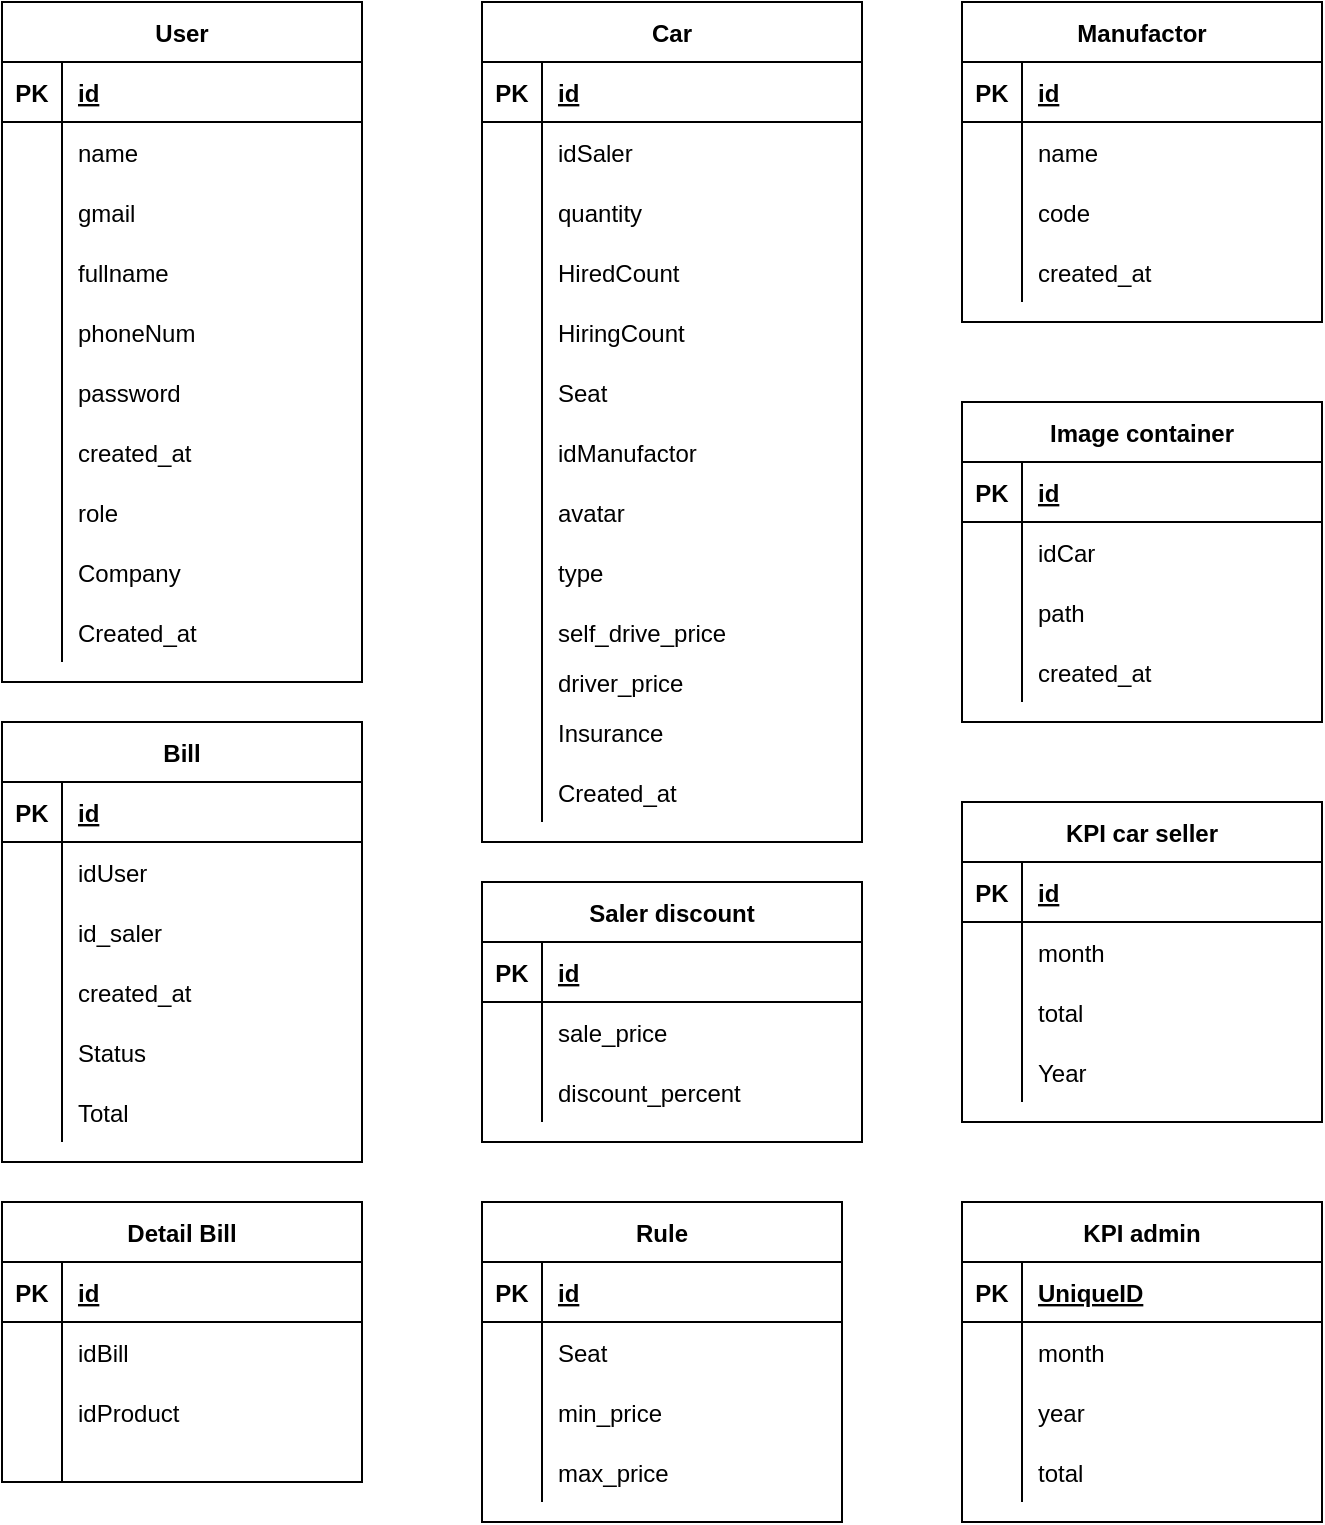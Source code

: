 <mxfile version="14.6.1" type="github">
  <diagram id="jLzdRtEHkZms2LgXXmUk" name="Page-1">
    <mxGraphModel dx="1483" dy="840" grid="1" gridSize="10" guides="1" tooltips="1" connect="1" arrows="1" fold="1" page="1" pageScale="1" pageWidth="850" pageHeight="1100" math="0" shadow="0">
      <root>
        <mxCell id="0" />
        <mxCell id="1" parent="0" />
        <mxCell id="_9kfmkVrLwtpIAc8g-Er-14" value="User" style="shape=table;startSize=30;container=1;collapsible=1;childLayout=tableLayout;fixedRows=1;rowLines=0;fontStyle=1;align=center;resizeLast=1;" vertex="1" parent="1">
          <mxGeometry x="40" y="40" width="180" height="340" as="geometry" />
        </mxCell>
        <mxCell id="_9kfmkVrLwtpIAc8g-Er-15" value="" style="shape=partialRectangle;collapsible=0;dropTarget=0;pointerEvents=0;fillColor=none;top=0;left=0;bottom=1;right=0;points=[[0,0.5],[1,0.5]];portConstraint=eastwest;" vertex="1" parent="_9kfmkVrLwtpIAc8g-Er-14">
          <mxGeometry y="30" width="180" height="30" as="geometry" />
        </mxCell>
        <mxCell id="_9kfmkVrLwtpIAc8g-Er-16" value="PK" style="shape=partialRectangle;connectable=0;fillColor=none;top=0;left=0;bottom=0;right=0;fontStyle=1;overflow=hidden;" vertex="1" parent="_9kfmkVrLwtpIAc8g-Er-15">
          <mxGeometry width="30" height="30" as="geometry" />
        </mxCell>
        <mxCell id="_9kfmkVrLwtpIAc8g-Er-17" value="id" style="shape=partialRectangle;connectable=0;fillColor=none;top=0;left=0;bottom=0;right=0;align=left;spacingLeft=6;fontStyle=5;overflow=hidden;" vertex="1" parent="_9kfmkVrLwtpIAc8g-Er-15">
          <mxGeometry x="30" width="150" height="30" as="geometry" />
        </mxCell>
        <mxCell id="_9kfmkVrLwtpIAc8g-Er-18" value="" style="shape=partialRectangle;collapsible=0;dropTarget=0;pointerEvents=0;fillColor=none;top=0;left=0;bottom=0;right=0;points=[[0,0.5],[1,0.5]];portConstraint=eastwest;" vertex="1" parent="_9kfmkVrLwtpIAc8g-Er-14">
          <mxGeometry y="60" width="180" height="30" as="geometry" />
        </mxCell>
        <mxCell id="_9kfmkVrLwtpIAc8g-Er-19" value="" style="shape=partialRectangle;connectable=0;fillColor=none;top=0;left=0;bottom=0;right=0;editable=1;overflow=hidden;" vertex="1" parent="_9kfmkVrLwtpIAc8g-Er-18">
          <mxGeometry width="30" height="30" as="geometry" />
        </mxCell>
        <mxCell id="_9kfmkVrLwtpIAc8g-Er-20" value="name" style="shape=partialRectangle;connectable=0;fillColor=none;top=0;left=0;bottom=0;right=0;align=left;spacingLeft=6;overflow=hidden;" vertex="1" parent="_9kfmkVrLwtpIAc8g-Er-18">
          <mxGeometry x="30" width="150" height="30" as="geometry" />
        </mxCell>
        <mxCell id="_9kfmkVrLwtpIAc8g-Er-21" value="" style="shape=partialRectangle;collapsible=0;dropTarget=0;pointerEvents=0;fillColor=none;top=0;left=0;bottom=0;right=0;points=[[0,0.5],[1,0.5]];portConstraint=eastwest;" vertex="1" parent="_9kfmkVrLwtpIAc8g-Er-14">
          <mxGeometry y="90" width="180" height="30" as="geometry" />
        </mxCell>
        <mxCell id="_9kfmkVrLwtpIAc8g-Er-22" value="" style="shape=partialRectangle;connectable=0;fillColor=none;top=0;left=0;bottom=0;right=0;editable=1;overflow=hidden;" vertex="1" parent="_9kfmkVrLwtpIAc8g-Er-21">
          <mxGeometry width="30" height="30" as="geometry" />
        </mxCell>
        <mxCell id="_9kfmkVrLwtpIAc8g-Er-23" value="gmail" style="shape=partialRectangle;connectable=0;fillColor=none;top=0;left=0;bottom=0;right=0;align=left;spacingLeft=6;overflow=hidden;" vertex="1" parent="_9kfmkVrLwtpIAc8g-Er-21">
          <mxGeometry x="30" width="150" height="30" as="geometry" />
        </mxCell>
        <mxCell id="_9kfmkVrLwtpIAc8g-Er-24" value="" style="shape=partialRectangle;collapsible=0;dropTarget=0;pointerEvents=0;fillColor=none;top=0;left=0;bottom=0;right=0;points=[[0,0.5],[1,0.5]];portConstraint=eastwest;" vertex="1" parent="_9kfmkVrLwtpIAc8g-Er-14">
          <mxGeometry y="120" width="180" height="30" as="geometry" />
        </mxCell>
        <mxCell id="_9kfmkVrLwtpIAc8g-Er-25" value="" style="shape=partialRectangle;connectable=0;fillColor=none;top=0;left=0;bottom=0;right=0;editable=1;overflow=hidden;" vertex="1" parent="_9kfmkVrLwtpIAc8g-Er-24">
          <mxGeometry width="30" height="30" as="geometry" />
        </mxCell>
        <mxCell id="_9kfmkVrLwtpIAc8g-Er-26" value="fullname" style="shape=partialRectangle;connectable=0;fillColor=none;top=0;left=0;bottom=0;right=0;align=left;spacingLeft=6;overflow=hidden;" vertex="1" parent="_9kfmkVrLwtpIAc8g-Er-24">
          <mxGeometry x="30" width="150" height="30" as="geometry" />
        </mxCell>
        <mxCell id="_9kfmkVrLwtpIAc8g-Er-27" value="" style="shape=partialRectangle;collapsible=0;dropTarget=0;pointerEvents=0;fillColor=none;top=0;left=0;bottom=0;right=0;points=[[0,0.5],[1,0.5]];portConstraint=eastwest;" vertex="1" parent="_9kfmkVrLwtpIAc8g-Er-14">
          <mxGeometry y="150" width="180" height="30" as="geometry" />
        </mxCell>
        <mxCell id="_9kfmkVrLwtpIAc8g-Er-28" value="" style="shape=partialRectangle;connectable=0;fillColor=none;top=0;left=0;bottom=0;right=0;editable=1;overflow=hidden;" vertex="1" parent="_9kfmkVrLwtpIAc8g-Er-27">
          <mxGeometry width="30" height="30" as="geometry" />
        </mxCell>
        <mxCell id="_9kfmkVrLwtpIAc8g-Er-29" value="phoneNum" style="shape=partialRectangle;connectable=0;fillColor=none;top=0;left=0;bottom=0;right=0;align=left;spacingLeft=6;overflow=hidden;" vertex="1" parent="_9kfmkVrLwtpIAc8g-Er-27">
          <mxGeometry x="30" width="150" height="30" as="geometry" />
        </mxCell>
        <mxCell id="_9kfmkVrLwtpIAc8g-Er-30" value="" style="shape=partialRectangle;collapsible=0;dropTarget=0;pointerEvents=0;fillColor=none;top=0;left=0;bottom=0;right=0;points=[[0,0.5],[1,0.5]];portConstraint=eastwest;" vertex="1" parent="_9kfmkVrLwtpIAc8g-Er-14">
          <mxGeometry y="180" width="180" height="30" as="geometry" />
        </mxCell>
        <mxCell id="_9kfmkVrLwtpIAc8g-Er-31" value="" style="shape=partialRectangle;connectable=0;fillColor=none;top=0;left=0;bottom=0;right=0;editable=1;overflow=hidden;" vertex="1" parent="_9kfmkVrLwtpIAc8g-Er-30">
          <mxGeometry width="30" height="30" as="geometry" />
        </mxCell>
        <mxCell id="_9kfmkVrLwtpIAc8g-Er-32" value="password" style="shape=partialRectangle;connectable=0;fillColor=none;top=0;left=0;bottom=0;right=0;align=left;spacingLeft=6;overflow=hidden;" vertex="1" parent="_9kfmkVrLwtpIAc8g-Er-30">
          <mxGeometry x="30" width="150" height="30" as="geometry" />
        </mxCell>
        <mxCell id="_9kfmkVrLwtpIAc8g-Er-33" value="" style="shape=partialRectangle;collapsible=0;dropTarget=0;pointerEvents=0;fillColor=none;top=0;left=0;bottom=0;right=0;points=[[0,0.5],[1,0.5]];portConstraint=eastwest;" vertex="1" parent="_9kfmkVrLwtpIAc8g-Er-14">
          <mxGeometry y="210" width="180" height="30" as="geometry" />
        </mxCell>
        <mxCell id="_9kfmkVrLwtpIAc8g-Er-34" value="" style="shape=partialRectangle;connectable=0;fillColor=none;top=0;left=0;bottom=0;right=0;editable=1;overflow=hidden;" vertex="1" parent="_9kfmkVrLwtpIAc8g-Er-33">
          <mxGeometry width="30" height="30" as="geometry" />
        </mxCell>
        <mxCell id="_9kfmkVrLwtpIAc8g-Er-35" value="created_at" style="shape=partialRectangle;connectable=0;fillColor=none;top=0;left=0;bottom=0;right=0;align=left;spacingLeft=6;overflow=hidden;" vertex="1" parent="_9kfmkVrLwtpIAc8g-Er-33">
          <mxGeometry x="30" width="150" height="30" as="geometry" />
        </mxCell>
        <mxCell id="_9kfmkVrLwtpIAc8g-Er-58" value="" style="shape=partialRectangle;collapsible=0;dropTarget=0;pointerEvents=0;fillColor=none;top=0;left=0;bottom=0;right=0;points=[[0,0.5],[1,0.5]];portConstraint=eastwest;" vertex="1" parent="_9kfmkVrLwtpIAc8g-Er-14">
          <mxGeometry y="240" width="180" height="30" as="geometry" />
        </mxCell>
        <mxCell id="_9kfmkVrLwtpIAc8g-Er-59" value="" style="shape=partialRectangle;connectable=0;fillColor=none;top=0;left=0;bottom=0;right=0;editable=1;overflow=hidden;" vertex="1" parent="_9kfmkVrLwtpIAc8g-Er-58">
          <mxGeometry width="30" height="30" as="geometry" />
        </mxCell>
        <mxCell id="_9kfmkVrLwtpIAc8g-Er-60" value="role" style="shape=partialRectangle;connectable=0;fillColor=none;top=0;left=0;bottom=0;right=0;align=left;spacingLeft=6;overflow=hidden;" vertex="1" parent="_9kfmkVrLwtpIAc8g-Er-58">
          <mxGeometry x="30" width="150" height="30" as="geometry" />
        </mxCell>
        <mxCell id="_9kfmkVrLwtpIAc8g-Er-108" value="" style="shape=partialRectangle;collapsible=0;dropTarget=0;pointerEvents=0;fillColor=none;top=0;left=0;bottom=0;right=0;points=[[0,0.5],[1,0.5]];portConstraint=eastwest;" vertex="1" parent="_9kfmkVrLwtpIAc8g-Er-14">
          <mxGeometry y="270" width="180" height="30" as="geometry" />
        </mxCell>
        <mxCell id="_9kfmkVrLwtpIAc8g-Er-109" value="" style="shape=partialRectangle;connectable=0;fillColor=none;top=0;left=0;bottom=0;right=0;editable=1;overflow=hidden;" vertex="1" parent="_9kfmkVrLwtpIAc8g-Er-108">
          <mxGeometry width="30" height="30" as="geometry" />
        </mxCell>
        <mxCell id="_9kfmkVrLwtpIAc8g-Er-110" value="Company" style="shape=partialRectangle;connectable=0;fillColor=none;top=0;left=0;bottom=0;right=0;align=left;spacingLeft=6;overflow=hidden;" vertex="1" parent="_9kfmkVrLwtpIAc8g-Er-108">
          <mxGeometry x="30" width="150" height="30" as="geometry" />
        </mxCell>
        <mxCell id="_9kfmkVrLwtpIAc8g-Er-150" value="" style="shape=partialRectangle;collapsible=0;dropTarget=0;pointerEvents=0;fillColor=none;top=0;left=0;bottom=0;right=0;points=[[0,0.5],[1,0.5]];portConstraint=eastwest;" vertex="1" parent="_9kfmkVrLwtpIAc8g-Er-14">
          <mxGeometry y="300" width="180" height="30" as="geometry" />
        </mxCell>
        <mxCell id="_9kfmkVrLwtpIAc8g-Er-151" value="" style="shape=partialRectangle;connectable=0;fillColor=none;top=0;left=0;bottom=0;right=0;editable=1;overflow=hidden;" vertex="1" parent="_9kfmkVrLwtpIAc8g-Er-150">
          <mxGeometry width="30" height="30" as="geometry" />
        </mxCell>
        <mxCell id="_9kfmkVrLwtpIAc8g-Er-152" value="Created_at" style="shape=partialRectangle;connectable=0;fillColor=none;top=0;left=0;bottom=0;right=0;align=left;spacingLeft=6;overflow=hidden;" vertex="1" parent="_9kfmkVrLwtpIAc8g-Er-150">
          <mxGeometry x="30" width="150" height="30" as="geometry" />
        </mxCell>
        <mxCell id="_9kfmkVrLwtpIAc8g-Er-61" value="Car" style="shape=table;startSize=30;container=1;collapsible=1;childLayout=tableLayout;fixedRows=1;rowLines=0;fontStyle=1;align=center;resizeLast=1;" vertex="1" parent="1">
          <mxGeometry x="280" y="40" width="190" height="420" as="geometry" />
        </mxCell>
        <mxCell id="_9kfmkVrLwtpIAc8g-Er-62" value="" style="shape=partialRectangle;collapsible=0;dropTarget=0;pointerEvents=0;fillColor=none;top=0;left=0;bottom=1;right=0;points=[[0,0.5],[1,0.5]];portConstraint=eastwest;" vertex="1" parent="_9kfmkVrLwtpIAc8g-Er-61">
          <mxGeometry y="30" width="190" height="30" as="geometry" />
        </mxCell>
        <mxCell id="_9kfmkVrLwtpIAc8g-Er-63" value="PK" style="shape=partialRectangle;connectable=0;fillColor=none;top=0;left=0;bottom=0;right=0;fontStyle=1;overflow=hidden;" vertex="1" parent="_9kfmkVrLwtpIAc8g-Er-62">
          <mxGeometry width="30" height="30" as="geometry" />
        </mxCell>
        <mxCell id="_9kfmkVrLwtpIAc8g-Er-64" value="id" style="shape=partialRectangle;connectable=0;fillColor=none;top=0;left=0;bottom=0;right=0;align=left;spacingLeft=6;fontStyle=5;overflow=hidden;" vertex="1" parent="_9kfmkVrLwtpIAc8g-Er-62">
          <mxGeometry x="30" width="160" height="30" as="geometry" />
        </mxCell>
        <mxCell id="_9kfmkVrLwtpIAc8g-Er-65" value="" style="shape=partialRectangle;collapsible=0;dropTarget=0;pointerEvents=0;fillColor=none;top=0;left=0;bottom=0;right=0;points=[[0,0.5],[1,0.5]];portConstraint=eastwest;" vertex="1" parent="_9kfmkVrLwtpIAc8g-Er-61">
          <mxGeometry y="60" width="190" height="30" as="geometry" />
        </mxCell>
        <mxCell id="_9kfmkVrLwtpIAc8g-Er-66" value="" style="shape=partialRectangle;connectable=0;fillColor=none;top=0;left=0;bottom=0;right=0;editable=1;overflow=hidden;" vertex="1" parent="_9kfmkVrLwtpIAc8g-Er-65">
          <mxGeometry width="30" height="30" as="geometry" />
        </mxCell>
        <mxCell id="_9kfmkVrLwtpIAc8g-Er-67" value="idSaler" style="shape=partialRectangle;connectable=0;fillColor=none;top=0;left=0;bottom=0;right=0;align=left;spacingLeft=6;overflow=hidden;" vertex="1" parent="_9kfmkVrLwtpIAc8g-Er-65">
          <mxGeometry x="30" width="160" height="30" as="geometry" />
        </mxCell>
        <mxCell id="_9kfmkVrLwtpIAc8g-Er-68" value="" style="shape=partialRectangle;collapsible=0;dropTarget=0;pointerEvents=0;fillColor=none;top=0;left=0;bottom=0;right=0;points=[[0,0.5],[1,0.5]];portConstraint=eastwest;" vertex="1" parent="_9kfmkVrLwtpIAc8g-Er-61">
          <mxGeometry y="90" width="190" height="30" as="geometry" />
        </mxCell>
        <mxCell id="_9kfmkVrLwtpIAc8g-Er-69" value="" style="shape=partialRectangle;connectable=0;fillColor=none;top=0;left=0;bottom=0;right=0;editable=1;overflow=hidden;" vertex="1" parent="_9kfmkVrLwtpIAc8g-Er-68">
          <mxGeometry width="30" height="30" as="geometry" />
        </mxCell>
        <mxCell id="_9kfmkVrLwtpIAc8g-Er-70" value="quantity" style="shape=partialRectangle;connectable=0;fillColor=none;top=0;left=0;bottom=0;right=0;align=left;spacingLeft=6;overflow=hidden;" vertex="1" parent="_9kfmkVrLwtpIAc8g-Er-68">
          <mxGeometry x="30" width="160" height="30" as="geometry" />
        </mxCell>
        <mxCell id="_9kfmkVrLwtpIAc8g-Er-71" value="" style="shape=partialRectangle;collapsible=0;dropTarget=0;pointerEvents=0;fillColor=none;top=0;left=0;bottom=0;right=0;points=[[0,0.5],[1,0.5]];portConstraint=eastwest;" vertex="1" parent="_9kfmkVrLwtpIAc8g-Er-61">
          <mxGeometry y="120" width="190" height="30" as="geometry" />
        </mxCell>
        <mxCell id="_9kfmkVrLwtpIAc8g-Er-72" value="" style="shape=partialRectangle;connectable=0;fillColor=none;top=0;left=0;bottom=0;right=0;editable=1;overflow=hidden;" vertex="1" parent="_9kfmkVrLwtpIAc8g-Er-71">
          <mxGeometry width="30" height="30" as="geometry" />
        </mxCell>
        <mxCell id="_9kfmkVrLwtpIAc8g-Er-73" value="HiredCount" style="shape=partialRectangle;connectable=0;fillColor=none;top=0;left=0;bottom=0;right=0;align=left;spacingLeft=6;overflow=hidden;" vertex="1" parent="_9kfmkVrLwtpIAc8g-Er-71">
          <mxGeometry x="30" width="160" height="30" as="geometry" />
        </mxCell>
        <mxCell id="_9kfmkVrLwtpIAc8g-Er-74" value="" style="shape=partialRectangle;collapsible=0;dropTarget=0;pointerEvents=0;fillColor=none;top=0;left=0;bottom=0;right=0;points=[[0,0.5],[1,0.5]];portConstraint=eastwest;" vertex="1" parent="_9kfmkVrLwtpIAc8g-Er-61">
          <mxGeometry y="150" width="190" height="30" as="geometry" />
        </mxCell>
        <mxCell id="_9kfmkVrLwtpIAc8g-Er-75" value="" style="shape=partialRectangle;connectable=0;fillColor=none;top=0;left=0;bottom=0;right=0;editable=1;overflow=hidden;" vertex="1" parent="_9kfmkVrLwtpIAc8g-Er-74">
          <mxGeometry width="30" height="30" as="geometry" />
        </mxCell>
        <mxCell id="_9kfmkVrLwtpIAc8g-Er-76" value="HiringCount" style="shape=partialRectangle;connectable=0;fillColor=none;top=0;left=0;bottom=0;right=0;align=left;spacingLeft=6;overflow=hidden;" vertex="1" parent="_9kfmkVrLwtpIAc8g-Er-74">
          <mxGeometry x="30" width="160" height="30" as="geometry" />
        </mxCell>
        <mxCell id="_9kfmkVrLwtpIAc8g-Er-77" value="" style="shape=partialRectangle;collapsible=0;dropTarget=0;pointerEvents=0;fillColor=none;top=0;left=0;bottom=0;right=0;points=[[0,0.5],[1,0.5]];portConstraint=eastwest;" vertex="1" parent="_9kfmkVrLwtpIAc8g-Er-61">
          <mxGeometry y="180" width="190" height="30" as="geometry" />
        </mxCell>
        <mxCell id="_9kfmkVrLwtpIAc8g-Er-78" value="" style="shape=partialRectangle;connectable=0;fillColor=none;top=0;left=0;bottom=0;right=0;editable=1;overflow=hidden;" vertex="1" parent="_9kfmkVrLwtpIAc8g-Er-77">
          <mxGeometry width="30" height="30" as="geometry" />
        </mxCell>
        <mxCell id="_9kfmkVrLwtpIAc8g-Er-79" value="Seat" style="shape=partialRectangle;connectable=0;fillColor=none;top=0;left=0;bottom=0;right=0;align=left;spacingLeft=6;overflow=hidden;" vertex="1" parent="_9kfmkVrLwtpIAc8g-Er-77">
          <mxGeometry x="30" width="160" height="30" as="geometry" />
        </mxCell>
        <mxCell id="_9kfmkVrLwtpIAc8g-Er-80" value="" style="shape=partialRectangle;collapsible=0;dropTarget=0;pointerEvents=0;fillColor=none;top=0;left=0;bottom=0;right=0;points=[[0,0.5],[1,0.5]];portConstraint=eastwest;" vertex="1" parent="_9kfmkVrLwtpIAc8g-Er-61">
          <mxGeometry y="210" width="190" height="30" as="geometry" />
        </mxCell>
        <mxCell id="_9kfmkVrLwtpIAc8g-Er-81" value="" style="shape=partialRectangle;connectable=0;fillColor=none;top=0;left=0;bottom=0;right=0;editable=1;overflow=hidden;" vertex="1" parent="_9kfmkVrLwtpIAc8g-Er-80">
          <mxGeometry width="30" height="30" as="geometry" />
        </mxCell>
        <mxCell id="_9kfmkVrLwtpIAc8g-Er-82" value="idManufactor" style="shape=partialRectangle;connectable=0;fillColor=none;top=0;left=0;bottom=0;right=0;align=left;spacingLeft=6;overflow=hidden;" vertex="1" parent="_9kfmkVrLwtpIAc8g-Er-80">
          <mxGeometry x="30" width="160" height="30" as="geometry" />
        </mxCell>
        <mxCell id="_9kfmkVrLwtpIAc8g-Er-83" value="" style="shape=partialRectangle;collapsible=0;dropTarget=0;pointerEvents=0;fillColor=none;top=0;left=0;bottom=0;right=0;points=[[0,0.5],[1,0.5]];portConstraint=eastwest;" vertex="1" parent="_9kfmkVrLwtpIAc8g-Er-61">
          <mxGeometry y="240" width="190" height="30" as="geometry" />
        </mxCell>
        <mxCell id="_9kfmkVrLwtpIAc8g-Er-84" value="" style="shape=partialRectangle;connectable=0;fillColor=none;top=0;left=0;bottom=0;right=0;editable=1;overflow=hidden;" vertex="1" parent="_9kfmkVrLwtpIAc8g-Er-83">
          <mxGeometry width="30" height="30" as="geometry" />
        </mxCell>
        <mxCell id="_9kfmkVrLwtpIAc8g-Er-85" value="avatar" style="shape=partialRectangle;connectable=0;fillColor=none;top=0;left=0;bottom=0;right=0;align=left;spacingLeft=6;overflow=hidden;" vertex="1" parent="_9kfmkVrLwtpIAc8g-Er-83">
          <mxGeometry x="30" width="160" height="30" as="geometry" />
        </mxCell>
        <mxCell id="_9kfmkVrLwtpIAc8g-Er-86" value="" style="shape=partialRectangle;collapsible=0;dropTarget=0;pointerEvents=0;fillColor=none;top=0;left=0;bottom=0;right=0;points=[[0,0.5],[1,0.5]];portConstraint=eastwest;" vertex="1" parent="_9kfmkVrLwtpIAc8g-Er-61">
          <mxGeometry y="270" width="190" height="30" as="geometry" />
        </mxCell>
        <mxCell id="_9kfmkVrLwtpIAc8g-Er-87" value="" style="shape=partialRectangle;connectable=0;fillColor=none;top=0;left=0;bottom=0;right=0;editable=1;overflow=hidden;" vertex="1" parent="_9kfmkVrLwtpIAc8g-Er-86">
          <mxGeometry width="30" height="30" as="geometry" />
        </mxCell>
        <mxCell id="_9kfmkVrLwtpIAc8g-Er-88" value="type" style="shape=partialRectangle;connectable=0;fillColor=none;top=0;left=0;bottom=0;right=0;align=left;spacingLeft=6;overflow=hidden;" vertex="1" parent="_9kfmkVrLwtpIAc8g-Er-86">
          <mxGeometry x="30" width="160" height="30" as="geometry" />
        </mxCell>
        <mxCell id="_9kfmkVrLwtpIAc8g-Er-89" value="" style="shape=partialRectangle;collapsible=0;dropTarget=0;pointerEvents=0;fillColor=none;top=0;left=0;bottom=0;right=0;points=[[0,0.5],[1,0.5]];portConstraint=eastwest;" vertex="1" parent="_9kfmkVrLwtpIAc8g-Er-61">
          <mxGeometry y="300" width="190" height="30" as="geometry" />
        </mxCell>
        <mxCell id="_9kfmkVrLwtpIAc8g-Er-90" value="" style="shape=partialRectangle;connectable=0;fillColor=none;top=0;left=0;bottom=0;right=0;editable=1;overflow=hidden;" vertex="1" parent="_9kfmkVrLwtpIAc8g-Er-89">
          <mxGeometry width="30" height="30" as="geometry" />
        </mxCell>
        <mxCell id="_9kfmkVrLwtpIAc8g-Er-91" value="self_drive_price" style="shape=partialRectangle;connectable=0;fillColor=none;top=0;left=0;bottom=0;right=0;align=left;spacingLeft=6;overflow=hidden;" vertex="1" parent="_9kfmkVrLwtpIAc8g-Er-89">
          <mxGeometry x="30" width="160" height="30" as="geometry" />
        </mxCell>
        <mxCell id="_9kfmkVrLwtpIAc8g-Er-92" value="" style="shape=partialRectangle;collapsible=0;dropTarget=0;pointerEvents=0;fillColor=none;top=0;left=0;bottom=0;right=0;points=[[0,0.5],[1,0.5]];portConstraint=eastwest;" vertex="1" parent="_9kfmkVrLwtpIAc8g-Er-61">
          <mxGeometry y="330" width="190" height="20" as="geometry" />
        </mxCell>
        <mxCell id="_9kfmkVrLwtpIAc8g-Er-93" value="" style="shape=partialRectangle;connectable=0;fillColor=none;top=0;left=0;bottom=0;right=0;editable=1;overflow=hidden;" vertex="1" parent="_9kfmkVrLwtpIAc8g-Er-92">
          <mxGeometry width="30" height="20" as="geometry" />
        </mxCell>
        <mxCell id="_9kfmkVrLwtpIAc8g-Er-94" value="driver_price" style="shape=partialRectangle;connectable=0;fillColor=none;top=0;left=0;bottom=0;right=0;align=left;spacingLeft=6;overflow=hidden;" vertex="1" parent="_9kfmkVrLwtpIAc8g-Er-92">
          <mxGeometry x="30" width="160" height="20" as="geometry" />
        </mxCell>
        <mxCell id="_9kfmkVrLwtpIAc8g-Er-111" value="" style="shape=partialRectangle;collapsible=0;dropTarget=0;pointerEvents=0;fillColor=none;top=0;left=0;bottom=0;right=0;points=[[0,0.5],[1,0.5]];portConstraint=eastwest;" vertex="1" parent="_9kfmkVrLwtpIAc8g-Er-61">
          <mxGeometry y="350" width="190" height="30" as="geometry" />
        </mxCell>
        <mxCell id="_9kfmkVrLwtpIAc8g-Er-112" value="" style="shape=partialRectangle;connectable=0;fillColor=none;top=0;left=0;bottom=0;right=0;editable=1;overflow=hidden;" vertex="1" parent="_9kfmkVrLwtpIAc8g-Er-111">
          <mxGeometry width="30" height="30" as="geometry" />
        </mxCell>
        <mxCell id="_9kfmkVrLwtpIAc8g-Er-113" value="Insurance" style="shape=partialRectangle;connectable=0;fillColor=none;top=0;left=0;bottom=0;right=0;align=left;spacingLeft=6;overflow=hidden;" vertex="1" parent="_9kfmkVrLwtpIAc8g-Er-111">
          <mxGeometry x="30" width="160" height="30" as="geometry" />
        </mxCell>
        <mxCell id="_9kfmkVrLwtpIAc8g-Er-147" value="" style="shape=partialRectangle;collapsible=0;dropTarget=0;pointerEvents=0;fillColor=none;top=0;left=0;bottom=0;right=0;points=[[0,0.5],[1,0.5]];portConstraint=eastwest;" vertex="1" parent="_9kfmkVrLwtpIAc8g-Er-61">
          <mxGeometry y="380" width="190" height="30" as="geometry" />
        </mxCell>
        <mxCell id="_9kfmkVrLwtpIAc8g-Er-148" value="" style="shape=partialRectangle;connectable=0;fillColor=none;top=0;left=0;bottom=0;right=0;editable=1;overflow=hidden;" vertex="1" parent="_9kfmkVrLwtpIAc8g-Er-147">
          <mxGeometry width="30" height="30" as="geometry" />
        </mxCell>
        <mxCell id="_9kfmkVrLwtpIAc8g-Er-149" value="Created_at" style="shape=partialRectangle;connectable=0;fillColor=none;top=0;left=0;bottom=0;right=0;align=left;spacingLeft=6;overflow=hidden;" vertex="1" parent="_9kfmkVrLwtpIAc8g-Er-147">
          <mxGeometry x="30" width="160" height="30" as="geometry" />
        </mxCell>
        <mxCell id="_9kfmkVrLwtpIAc8g-Er-95" value="Manufactor" style="shape=table;startSize=30;container=1;collapsible=1;childLayout=tableLayout;fixedRows=1;rowLines=0;fontStyle=1;align=center;resizeLast=1;" vertex="1" parent="1">
          <mxGeometry x="520" y="40" width="180" height="160" as="geometry" />
        </mxCell>
        <mxCell id="_9kfmkVrLwtpIAc8g-Er-96" value="" style="shape=partialRectangle;collapsible=0;dropTarget=0;pointerEvents=0;fillColor=none;top=0;left=0;bottom=1;right=0;points=[[0,0.5],[1,0.5]];portConstraint=eastwest;" vertex="1" parent="_9kfmkVrLwtpIAc8g-Er-95">
          <mxGeometry y="30" width="180" height="30" as="geometry" />
        </mxCell>
        <mxCell id="_9kfmkVrLwtpIAc8g-Er-97" value="PK" style="shape=partialRectangle;connectable=0;fillColor=none;top=0;left=0;bottom=0;right=0;fontStyle=1;overflow=hidden;" vertex="1" parent="_9kfmkVrLwtpIAc8g-Er-96">
          <mxGeometry width="30" height="30" as="geometry" />
        </mxCell>
        <mxCell id="_9kfmkVrLwtpIAc8g-Er-98" value="id" style="shape=partialRectangle;connectable=0;fillColor=none;top=0;left=0;bottom=0;right=0;align=left;spacingLeft=6;fontStyle=5;overflow=hidden;" vertex="1" parent="_9kfmkVrLwtpIAc8g-Er-96">
          <mxGeometry x="30" width="150" height="30" as="geometry" />
        </mxCell>
        <mxCell id="_9kfmkVrLwtpIAc8g-Er-99" value="" style="shape=partialRectangle;collapsible=0;dropTarget=0;pointerEvents=0;fillColor=none;top=0;left=0;bottom=0;right=0;points=[[0,0.5],[1,0.5]];portConstraint=eastwest;" vertex="1" parent="_9kfmkVrLwtpIAc8g-Er-95">
          <mxGeometry y="60" width="180" height="30" as="geometry" />
        </mxCell>
        <mxCell id="_9kfmkVrLwtpIAc8g-Er-100" value="" style="shape=partialRectangle;connectable=0;fillColor=none;top=0;left=0;bottom=0;right=0;editable=1;overflow=hidden;" vertex="1" parent="_9kfmkVrLwtpIAc8g-Er-99">
          <mxGeometry width="30" height="30" as="geometry" />
        </mxCell>
        <mxCell id="_9kfmkVrLwtpIAc8g-Er-101" value="name" style="shape=partialRectangle;connectable=0;fillColor=none;top=0;left=0;bottom=0;right=0;align=left;spacingLeft=6;overflow=hidden;" vertex="1" parent="_9kfmkVrLwtpIAc8g-Er-99">
          <mxGeometry x="30" width="150" height="30" as="geometry" />
        </mxCell>
        <mxCell id="_9kfmkVrLwtpIAc8g-Er-102" value="" style="shape=partialRectangle;collapsible=0;dropTarget=0;pointerEvents=0;fillColor=none;top=0;left=0;bottom=0;right=0;points=[[0,0.5],[1,0.5]];portConstraint=eastwest;" vertex="1" parent="_9kfmkVrLwtpIAc8g-Er-95">
          <mxGeometry y="90" width="180" height="30" as="geometry" />
        </mxCell>
        <mxCell id="_9kfmkVrLwtpIAc8g-Er-103" value="" style="shape=partialRectangle;connectable=0;fillColor=none;top=0;left=0;bottom=0;right=0;editable=1;overflow=hidden;" vertex="1" parent="_9kfmkVrLwtpIAc8g-Er-102">
          <mxGeometry width="30" height="30" as="geometry" />
        </mxCell>
        <mxCell id="_9kfmkVrLwtpIAc8g-Er-104" value="code" style="shape=partialRectangle;connectable=0;fillColor=none;top=0;left=0;bottom=0;right=0;align=left;spacingLeft=6;overflow=hidden;" vertex="1" parent="_9kfmkVrLwtpIAc8g-Er-102">
          <mxGeometry x="30" width="150" height="30" as="geometry" />
        </mxCell>
        <mxCell id="_9kfmkVrLwtpIAc8g-Er-153" value="" style="shape=partialRectangle;collapsible=0;dropTarget=0;pointerEvents=0;fillColor=none;top=0;left=0;bottom=0;right=0;points=[[0,0.5],[1,0.5]];portConstraint=eastwest;" vertex="1" parent="_9kfmkVrLwtpIAc8g-Er-95">
          <mxGeometry y="120" width="180" height="30" as="geometry" />
        </mxCell>
        <mxCell id="_9kfmkVrLwtpIAc8g-Er-154" value="" style="shape=partialRectangle;connectable=0;fillColor=none;top=0;left=0;bottom=0;right=0;editable=1;overflow=hidden;" vertex="1" parent="_9kfmkVrLwtpIAc8g-Er-153">
          <mxGeometry width="30" height="30" as="geometry" />
        </mxCell>
        <mxCell id="_9kfmkVrLwtpIAc8g-Er-155" value="created_at" style="shape=partialRectangle;connectable=0;fillColor=none;top=0;left=0;bottom=0;right=0;align=left;spacingLeft=6;overflow=hidden;" vertex="1" parent="_9kfmkVrLwtpIAc8g-Er-153">
          <mxGeometry x="30" width="150" height="30" as="geometry" />
        </mxCell>
        <mxCell id="_9kfmkVrLwtpIAc8g-Er-114" value="Image container" style="shape=table;startSize=30;container=1;collapsible=1;childLayout=tableLayout;fixedRows=1;rowLines=0;fontStyle=1;align=center;resizeLast=1;" vertex="1" parent="1">
          <mxGeometry x="520" y="240" width="180" height="160" as="geometry" />
        </mxCell>
        <mxCell id="_9kfmkVrLwtpIAc8g-Er-115" value="" style="shape=partialRectangle;collapsible=0;dropTarget=0;pointerEvents=0;fillColor=none;top=0;left=0;bottom=1;right=0;points=[[0,0.5],[1,0.5]];portConstraint=eastwest;" vertex="1" parent="_9kfmkVrLwtpIAc8g-Er-114">
          <mxGeometry y="30" width="180" height="30" as="geometry" />
        </mxCell>
        <mxCell id="_9kfmkVrLwtpIAc8g-Er-116" value="PK" style="shape=partialRectangle;connectable=0;fillColor=none;top=0;left=0;bottom=0;right=0;fontStyle=1;overflow=hidden;" vertex="1" parent="_9kfmkVrLwtpIAc8g-Er-115">
          <mxGeometry width="30" height="30" as="geometry" />
        </mxCell>
        <mxCell id="_9kfmkVrLwtpIAc8g-Er-117" value="id" style="shape=partialRectangle;connectable=0;fillColor=none;top=0;left=0;bottom=0;right=0;align=left;spacingLeft=6;fontStyle=5;overflow=hidden;" vertex="1" parent="_9kfmkVrLwtpIAc8g-Er-115">
          <mxGeometry x="30" width="150" height="30" as="geometry" />
        </mxCell>
        <mxCell id="_9kfmkVrLwtpIAc8g-Er-118" value="" style="shape=partialRectangle;collapsible=0;dropTarget=0;pointerEvents=0;fillColor=none;top=0;left=0;bottom=0;right=0;points=[[0,0.5],[1,0.5]];portConstraint=eastwest;" vertex="1" parent="_9kfmkVrLwtpIAc8g-Er-114">
          <mxGeometry y="60" width="180" height="30" as="geometry" />
        </mxCell>
        <mxCell id="_9kfmkVrLwtpIAc8g-Er-119" value="" style="shape=partialRectangle;connectable=0;fillColor=none;top=0;left=0;bottom=0;right=0;editable=1;overflow=hidden;" vertex="1" parent="_9kfmkVrLwtpIAc8g-Er-118">
          <mxGeometry width="30" height="30" as="geometry" />
        </mxCell>
        <mxCell id="_9kfmkVrLwtpIAc8g-Er-120" value="idCar" style="shape=partialRectangle;connectable=0;fillColor=none;top=0;left=0;bottom=0;right=0;align=left;spacingLeft=6;overflow=hidden;" vertex="1" parent="_9kfmkVrLwtpIAc8g-Er-118">
          <mxGeometry x="30" width="150" height="30" as="geometry" />
        </mxCell>
        <mxCell id="_9kfmkVrLwtpIAc8g-Er-121" value="" style="shape=partialRectangle;collapsible=0;dropTarget=0;pointerEvents=0;fillColor=none;top=0;left=0;bottom=0;right=0;points=[[0,0.5],[1,0.5]];portConstraint=eastwest;" vertex="1" parent="_9kfmkVrLwtpIAc8g-Er-114">
          <mxGeometry y="90" width="180" height="30" as="geometry" />
        </mxCell>
        <mxCell id="_9kfmkVrLwtpIAc8g-Er-122" value="" style="shape=partialRectangle;connectable=0;fillColor=none;top=0;left=0;bottom=0;right=0;editable=1;overflow=hidden;" vertex="1" parent="_9kfmkVrLwtpIAc8g-Er-121">
          <mxGeometry width="30" height="30" as="geometry" />
        </mxCell>
        <mxCell id="_9kfmkVrLwtpIAc8g-Er-123" value="path" style="shape=partialRectangle;connectable=0;fillColor=none;top=0;left=0;bottom=0;right=0;align=left;spacingLeft=6;overflow=hidden;" vertex="1" parent="_9kfmkVrLwtpIAc8g-Er-121">
          <mxGeometry x="30" width="150" height="30" as="geometry" />
        </mxCell>
        <mxCell id="_9kfmkVrLwtpIAc8g-Er-156" value="" style="shape=partialRectangle;collapsible=0;dropTarget=0;pointerEvents=0;fillColor=none;top=0;left=0;bottom=0;right=0;points=[[0,0.5],[1,0.5]];portConstraint=eastwest;" vertex="1" parent="_9kfmkVrLwtpIAc8g-Er-114">
          <mxGeometry y="120" width="180" height="30" as="geometry" />
        </mxCell>
        <mxCell id="_9kfmkVrLwtpIAc8g-Er-157" value="" style="shape=partialRectangle;connectable=0;fillColor=none;top=0;left=0;bottom=0;right=0;editable=1;overflow=hidden;" vertex="1" parent="_9kfmkVrLwtpIAc8g-Er-156">
          <mxGeometry width="30" height="30" as="geometry" />
        </mxCell>
        <mxCell id="_9kfmkVrLwtpIAc8g-Er-158" value="created_at" style="shape=partialRectangle;connectable=0;fillColor=none;top=0;left=0;bottom=0;right=0;align=left;spacingLeft=6;overflow=hidden;" vertex="1" parent="_9kfmkVrLwtpIAc8g-Er-156">
          <mxGeometry x="30" width="150" height="30" as="geometry" />
        </mxCell>
        <mxCell id="_9kfmkVrLwtpIAc8g-Er-127" value="Bill" style="shape=table;startSize=30;container=1;collapsible=1;childLayout=tableLayout;fixedRows=1;rowLines=0;fontStyle=1;align=center;resizeLast=1;" vertex="1" parent="1">
          <mxGeometry x="40" y="400" width="180" height="220" as="geometry" />
        </mxCell>
        <mxCell id="_9kfmkVrLwtpIAc8g-Er-128" value="" style="shape=partialRectangle;collapsible=0;dropTarget=0;pointerEvents=0;fillColor=none;top=0;left=0;bottom=1;right=0;points=[[0,0.5],[1,0.5]];portConstraint=eastwest;" vertex="1" parent="_9kfmkVrLwtpIAc8g-Er-127">
          <mxGeometry y="30" width="180" height="30" as="geometry" />
        </mxCell>
        <mxCell id="_9kfmkVrLwtpIAc8g-Er-129" value="PK" style="shape=partialRectangle;connectable=0;fillColor=none;top=0;left=0;bottom=0;right=0;fontStyle=1;overflow=hidden;" vertex="1" parent="_9kfmkVrLwtpIAc8g-Er-128">
          <mxGeometry width="30" height="30" as="geometry" />
        </mxCell>
        <mxCell id="_9kfmkVrLwtpIAc8g-Er-130" value="id" style="shape=partialRectangle;connectable=0;fillColor=none;top=0;left=0;bottom=0;right=0;align=left;spacingLeft=6;fontStyle=5;overflow=hidden;" vertex="1" parent="_9kfmkVrLwtpIAc8g-Er-128">
          <mxGeometry x="30" width="150" height="30" as="geometry" />
        </mxCell>
        <mxCell id="_9kfmkVrLwtpIAc8g-Er-131" value="" style="shape=partialRectangle;collapsible=0;dropTarget=0;pointerEvents=0;fillColor=none;top=0;left=0;bottom=0;right=0;points=[[0,0.5],[1,0.5]];portConstraint=eastwest;" vertex="1" parent="_9kfmkVrLwtpIAc8g-Er-127">
          <mxGeometry y="60" width="180" height="30" as="geometry" />
        </mxCell>
        <mxCell id="_9kfmkVrLwtpIAc8g-Er-132" value="" style="shape=partialRectangle;connectable=0;fillColor=none;top=0;left=0;bottom=0;right=0;editable=1;overflow=hidden;" vertex="1" parent="_9kfmkVrLwtpIAc8g-Er-131">
          <mxGeometry width="30" height="30" as="geometry" />
        </mxCell>
        <mxCell id="_9kfmkVrLwtpIAc8g-Er-133" value="idUser" style="shape=partialRectangle;connectable=0;fillColor=none;top=0;left=0;bottom=0;right=0;align=left;spacingLeft=6;overflow=hidden;" vertex="1" parent="_9kfmkVrLwtpIAc8g-Er-131">
          <mxGeometry x="30" width="150" height="30" as="geometry" />
        </mxCell>
        <mxCell id="_9kfmkVrLwtpIAc8g-Er-140" value="" style="shape=partialRectangle;collapsible=0;dropTarget=0;pointerEvents=0;fillColor=none;top=0;left=0;bottom=0;right=0;points=[[0,0.5],[1,0.5]];portConstraint=eastwest;" vertex="1" parent="_9kfmkVrLwtpIAc8g-Er-127">
          <mxGeometry y="90" width="180" height="30" as="geometry" />
        </mxCell>
        <mxCell id="_9kfmkVrLwtpIAc8g-Er-141" value="" style="shape=partialRectangle;connectable=0;fillColor=none;top=0;left=0;bottom=0;right=0;editable=1;overflow=hidden;" vertex="1" parent="_9kfmkVrLwtpIAc8g-Er-140">
          <mxGeometry width="30" height="30" as="geometry" />
        </mxCell>
        <mxCell id="_9kfmkVrLwtpIAc8g-Er-142" value="id_saler" style="shape=partialRectangle;connectable=0;fillColor=none;top=0;left=0;bottom=0;right=0;align=left;spacingLeft=6;overflow=hidden;" vertex="1" parent="_9kfmkVrLwtpIAc8g-Er-140">
          <mxGeometry x="30" width="150" height="30" as="geometry" />
        </mxCell>
        <mxCell id="_9kfmkVrLwtpIAc8g-Er-134" value="" style="shape=partialRectangle;collapsible=0;dropTarget=0;pointerEvents=0;fillColor=none;top=0;left=0;bottom=0;right=0;points=[[0,0.5],[1,0.5]];portConstraint=eastwest;" vertex="1" parent="_9kfmkVrLwtpIAc8g-Er-127">
          <mxGeometry y="120" width="180" height="30" as="geometry" />
        </mxCell>
        <mxCell id="_9kfmkVrLwtpIAc8g-Er-135" value="" style="shape=partialRectangle;connectable=0;fillColor=none;top=0;left=0;bottom=0;right=0;editable=1;overflow=hidden;" vertex="1" parent="_9kfmkVrLwtpIAc8g-Er-134">
          <mxGeometry width="30" height="30" as="geometry" />
        </mxCell>
        <mxCell id="_9kfmkVrLwtpIAc8g-Er-136" value="created_at" style="shape=partialRectangle;connectable=0;fillColor=none;top=0;left=0;bottom=0;right=0;align=left;spacingLeft=6;overflow=hidden;" vertex="1" parent="_9kfmkVrLwtpIAc8g-Er-134">
          <mxGeometry x="30" width="150" height="30" as="geometry" />
        </mxCell>
        <mxCell id="_9kfmkVrLwtpIAc8g-Er-137" value="" style="shape=partialRectangle;collapsible=0;dropTarget=0;pointerEvents=0;fillColor=none;top=0;left=0;bottom=0;right=0;points=[[0,0.5],[1,0.5]];portConstraint=eastwest;" vertex="1" parent="_9kfmkVrLwtpIAc8g-Er-127">
          <mxGeometry y="150" width="180" height="30" as="geometry" />
        </mxCell>
        <mxCell id="_9kfmkVrLwtpIAc8g-Er-138" value="" style="shape=partialRectangle;connectable=0;fillColor=none;top=0;left=0;bottom=0;right=0;editable=1;overflow=hidden;" vertex="1" parent="_9kfmkVrLwtpIAc8g-Er-137">
          <mxGeometry width="30" height="30" as="geometry" />
        </mxCell>
        <mxCell id="_9kfmkVrLwtpIAc8g-Er-139" value="Status" style="shape=partialRectangle;connectable=0;fillColor=none;top=0;left=0;bottom=0;right=0;align=left;spacingLeft=6;overflow=hidden;" vertex="1" parent="_9kfmkVrLwtpIAc8g-Er-137">
          <mxGeometry x="30" width="150" height="30" as="geometry" />
        </mxCell>
        <mxCell id="_9kfmkVrLwtpIAc8g-Er-180" value="" style="shape=partialRectangle;collapsible=0;dropTarget=0;pointerEvents=0;fillColor=none;top=0;left=0;bottom=0;right=0;points=[[0,0.5],[1,0.5]];portConstraint=eastwest;" vertex="1" parent="_9kfmkVrLwtpIAc8g-Er-127">
          <mxGeometry y="180" width="180" height="30" as="geometry" />
        </mxCell>
        <mxCell id="_9kfmkVrLwtpIAc8g-Er-181" value="" style="shape=partialRectangle;connectable=0;fillColor=none;top=0;left=0;bottom=0;right=0;editable=1;overflow=hidden;" vertex="1" parent="_9kfmkVrLwtpIAc8g-Er-180">
          <mxGeometry width="30" height="30" as="geometry" />
        </mxCell>
        <mxCell id="_9kfmkVrLwtpIAc8g-Er-182" value="Total" style="shape=partialRectangle;connectable=0;fillColor=none;top=0;left=0;bottom=0;right=0;align=left;spacingLeft=6;overflow=hidden;" vertex="1" parent="_9kfmkVrLwtpIAc8g-Er-180">
          <mxGeometry x="30" width="150" height="30" as="geometry" />
        </mxCell>
        <mxCell id="_9kfmkVrLwtpIAc8g-Er-159" value="Detail Bill" style="shape=table;startSize=30;container=1;collapsible=1;childLayout=tableLayout;fixedRows=1;rowLines=0;fontStyle=1;align=center;resizeLast=1;" vertex="1" parent="1">
          <mxGeometry x="40" y="640" width="180" height="140" as="geometry" />
        </mxCell>
        <mxCell id="_9kfmkVrLwtpIAc8g-Er-160" value="" style="shape=partialRectangle;collapsible=0;dropTarget=0;pointerEvents=0;fillColor=none;top=0;left=0;bottom=1;right=0;points=[[0,0.5],[1,0.5]];portConstraint=eastwest;" vertex="1" parent="_9kfmkVrLwtpIAc8g-Er-159">
          <mxGeometry y="30" width="180" height="30" as="geometry" />
        </mxCell>
        <mxCell id="_9kfmkVrLwtpIAc8g-Er-161" value="PK" style="shape=partialRectangle;connectable=0;fillColor=none;top=0;left=0;bottom=0;right=0;fontStyle=1;overflow=hidden;" vertex="1" parent="_9kfmkVrLwtpIAc8g-Er-160">
          <mxGeometry width="30" height="30" as="geometry" />
        </mxCell>
        <mxCell id="_9kfmkVrLwtpIAc8g-Er-162" value="id" style="shape=partialRectangle;connectable=0;fillColor=none;top=0;left=0;bottom=0;right=0;align=left;spacingLeft=6;fontStyle=5;overflow=hidden;" vertex="1" parent="_9kfmkVrLwtpIAc8g-Er-160">
          <mxGeometry x="30" width="150" height="30" as="geometry" />
        </mxCell>
        <mxCell id="_9kfmkVrLwtpIAc8g-Er-163" value="" style="shape=partialRectangle;collapsible=0;dropTarget=0;pointerEvents=0;fillColor=none;top=0;left=0;bottom=0;right=0;points=[[0,0.5],[1,0.5]];portConstraint=eastwest;" vertex="1" parent="_9kfmkVrLwtpIAc8g-Er-159">
          <mxGeometry y="60" width="180" height="30" as="geometry" />
        </mxCell>
        <mxCell id="_9kfmkVrLwtpIAc8g-Er-164" value="" style="shape=partialRectangle;connectable=0;fillColor=none;top=0;left=0;bottom=0;right=0;editable=1;overflow=hidden;" vertex="1" parent="_9kfmkVrLwtpIAc8g-Er-163">
          <mxGeometry width="30" height="30" as="geometry" />
        </mxCell>
        <mxCell id="_9kfmkVrLwtpIAc8g-Er-165" value="idBill" style="shape=partialRectangle;connectable=0;fillColor=none;top=0;left=0;bottom=0;right=0;align=left;spacingLeft=6;overflow=hidden;" vertex="1" parent="_9kfmkVrLwtpIAc8g-Er-163">
          <mxGeometry x="30" width="150" height="30" as="geometry" />
        </mxCell>
        <mxCell id="_9kfmkVrLwtpIAc8g-Er-166" value="" style="shape=partialRectangle;collapsible=0;dropTarget=0;pointerEvents=0;fillColor=none;top=0;left=0;bottom=0;right=0;points=[[0,0.5],[1,0.5]];portConstraint=eastwest;" vertex="1" parent="_9kfmkVrLwtpIAc8g-Er-159">
          <mxGeometry y="90" width="180" height="30" as="geometry" />
        </mxCell>
        <mxCell id="_9kfmkVrLwtpIAc8g-Er-167" value="" style="shape=partialRectangle;connectable=0;fillColor=none;top=0;left=0;bottom=0;right=0;editable=1;overflow=hidden;" vertex="1" parent="_9kfmkVrLwtpIAc8g-Er-166">
          <mxGeometry width="30" height="30" as="geometry" />
        </mxCell>
        <mxCell id="_9kfmkVrLwtpIAc8g-Er-168" value="idProduct" style="shape=partialRectangle;connectable=0;fillColor=none;top=0;left=0;bottom=0;right=0;align=left;spacingLeft=6;overflow=hidden;" vertex="1" parent="_9kfmkVrLwtpIAc8g-Er-166">
          <mxGeometry x="30" width="150" height="30" as="geometry" />
        </mxCell>
        <mxCell id="_9kfmkVrLwtpIAc8g-Er-169" value="" style="shape=partialRectangle;collapsible=0;dropTarget=0;pointerEvents=0;fillColor=none;top=0;left=0;bottom=0;right=0;points=[[0,0.5],[1,0.5]];portConstraint=eastwest;" vertex="1" parent="_9kfmkVrLwtpIAc8g-Er-159">
          <mxGeometry y="120" width="180" height="20" as="geometry" />
        </mxCell>
        <mxCell id="_9kfmkVrLwtpIAc8g-Er-170" value="" style="shape=partialRectangle;connectable=0;fillColor=none;top=0;left=0;bottom=0;right=0;editable=1;overflow=hidden;" vertex="1" parent="_9kfmkVrLwtpIAc8g-Er-169">
          <mxGeometry width="30" height="20" as="geometry" />
        </mxCell>
        <mxCell id="_9kfmkVrLwtpIAc8g-Er-171" value="" style="shape=partialRectangle;connectable=0;fillColor=none;top=0;left=0;bottom=0;right=0;align=left;spacingLeft=6;overflow=hidden;" vertex="1" parent="_9kfmkVrLwtpIAc8g-Er-169">
          <mxGeometry x="30" width="150" height="20" as="geometry" />
        </mxCell>
        <mxCell id="_9kfmkVrLwtpIAc8g-Er-183" value="Saler discount" style="shape=table;startSize=30;container=1;collapsible=1;childLayout=tableLayout;fixedRows=1;rowLines=0;fontStyle=1;align=center;resizeLast=1;" vertex="1" parent="1">
          <mxGeometry x="280" y="480" width="190" height="130" as="geometry" />
        </mxCell>
        <mxCell id="_9kfmkVrLwtpIAc8g-Er-184" value="" style="shape=partialRectangle;collapsible=0;dropTarget=0;pointerEvents=0;fillColor=none;top=0;left=0;bottom=1;right=0;points=[[0,0.5],[1,0.5]];portConstraint=eastwest;" vertex="1" parent="_9kfmkVrLwtpIAc8g-Er-183">
          <mxGeometry y="30" width="190" height="30" as="geometry" />
        </mxCell>
        <mxCell id="_9kfmkVrLwtpIAc8g-Er-185" value="PK" style="shape=partialRectangle;connectable=0;fillColor=none;top=0;left=0;bottom=0;right=0;fontStyle=1;overflow=hidden;" vertex="1" parent="_9kfmkVrLwtpIAc8g-Er-184">
          <mxGeometry width="30" height="30" as="geometry" />
        </mxCell>
        <mxCell id="_9kfmkVrLwtpIAc8g-Er-186" value="id" style="shape=partialRectangle;connectable=0;fillColor=none;top=0;left=0;bottom=0;right=0;align=left;spacingLeft=6;fontStyle=5;overflow=hidden;" vertex="1" parent="_9kfmkVrLwtpIAc8g-Er-184">
          <mxGeometry x="30" width="160" height="30" as="geometry" />
        </mxCell>
        <mxCell id="_9kfmkVrLwtpIAc8g-Er-187" value="" style="shape=partialRectangle;collapsible=0;dropTarget=0;pointerEvents=0;fillColor=none;top=0;left=0;bottom=0;right=0;points=[[0,0.5],[1,0.5]];portConstraint=eastwest;" vertex="1" parent="_9kfmkVrLwtpIAc8g-Er-183">
          <mxGeometry y="60" width="190" height="30" as="geometry" />
        </mxCell>
        <mxCell id="_9kfmkVrLwtpIAc8g-Er-188" value="" style="shape=partialRectangle;connectable=0;fillColor=none;top=0;left=0;bottom=0;right=0;editable=1;overflow=hidden;" vertex="1" parent="_9kfmkVrLwtpIAc8g-Er-187">
          <mxGeometry width="30" height="30" as="geometry" />
        </mxCell>
        <mxCell id="_9kfmkVrLwtpIAc8g-Er-189" value="sale_price" style="shape=partialRectangle;connectable=0;fillColor=none;top=0;left=0;bottom=0;right=0;align=left;spacingLeft=6;overflow=hidden;" vertex="1" parent="_9kfmkVrLwtpIAc8g-Er-187">
          <mxGeometry x="30" width="160" height="30" as="geometry" />
        </mxCell>
        <mxCell id="_9kfmkVrLwtpIAc8g-Er-190" value="" style="shape=partialRectangle;collapsible=0;dropTarget=0;pointerEvents=0;fillColor=none;top=0;left=0;bottom=0;right=0;points=[[0,0.5],[1,0.5]];portConstraint=eastwest;" vertex="1" parent="_9kfmkVrLwtpIAc8g-Er-183">
          <mxGeometry y="90" width="190" height="30" as="geometry" />
        </mxCell>
        <mxCell id="_9kfmkVrLwtpIAc8g-Er-191" value="" style="shape=partialRectangle;connectable=0;fillColor=none;top=0;left=0;bottom=0;right=0;editable=1;overflow=hidden;" vertex="1" parent="_9kfmkVrLwtpIAc8g-Er-190">
          <mxGeometry width="30" height="30" as="geometry" />
        </mxCell>
        <mxCell id="_9kfmkVrLwtpIAc8g-Er-192" value="discount_percent" style="shape=partialRectangle;connectable=0;fillColor=none;top=0;left=0;bottom=0;right=0;align=left;spacingLeft=6;overflow=hidden;" vertex="1" parent="_9kfmkVrLwtpIAc8g-Er-190">
          <mxGeometry x="30" width="160" height="30" as="geometry" />
        </mxCell>
        <mxCell id="_9kfmkVrLwtpIAc8g-Er-196" value="KPI car seller" style="shape=table;startSize=30;container=1;collapsible=1;childLayout=tableLayout;fixedRows=1;rowLines=0;fontStyle=1;align=center;resizeLast=1;" vertex="1" parent="1">
          <mxGeometry x="520" y="440" width="180" height="160" as="geometry" />
        </mxCell>
        <mxCell id="_9kfmkVrLwtpIAc8g-Er-197" value="" style="shape=partialRectangle;collapsible=0;dropTarget=0;pointerEvents=0;fillColor=none;top=0;left=0;bottom=1;right=0;points=[[0,0.5],[1,0.5]];portConstraint=eastwest;" vertex="1" parent="_9kfmkVrLwtpIAc8g-Er-196">
          <mxGeometry y="30" width="180" height="30" as="geometry" />
        </mxCell>
        <mxCell id="_9kfmkVrLwtpIAc8g-Er-198" value="PK" style="shape=partialRectangle;connectable=0;fillColor=none;top=0;left=0;bottom=0;right=0;fontStyle=1;overflow=hidden;" vertex="1" parent="_9kfmkVrLwtpIAc8g-Er-197">
          <mxGeometry width="30" height="30" as="geometry" />
        </mxCell>
        <mxCell id="_9kfmkVrLwtpIAc8g-Er-199" value="id" style="shape=partialRectangle;connectable=0;fillColor=none;top=0;left=0;bottom=0;right=0;align=left;spacingLeft=6;fontStyle=5;overflow=hidden;" vertex="1" parent="_9kfmkVrLwtpIAc8g-Er-197">
          <mxGeometry x="30" width="150" height="30" as="geometry" />
        </mxCell>
        <mxCell id="_9kfmkVrLwtpIAc8g-Er-200" value="" style="shape=partialRectangle;collapsible=0;dropTarget=0;pointerEvents=0;fillColor=none;top=0;left=0;bottom=0;right=0;points=[[0,0.5],[1,0.5]];portConstraint=eastwest;" vertex="1" parent="_9kfmkVrLwtpIAc8g-Er-196">
          <mxGeometry y="60" width="180" height="30" as="geometry" />
        </mxCell>
        <mxCell id="_9kfmkVrLwtpIAc8g-Er-201" value="" style="shape=partialRectangle;connectable=0;fillColor=none;top=0;left=0;bottom=0;right=0;editable=1;overflow=hidden;" vertex="1" parent="_9kfmkVrLwtpIAc8g-Er-200">
          <mxGeometry width="30" height="30" as="geometry" />
        </mxCell>
        <mxCell id="_9kfmkVrLwtpIAc8g-Er-202" value="month" style="shape=partialRectangle;connectable=0;fillColor=none;top=0;left=0;bottom=0;right=0;align=left;spacingLeft=6;overflow=hidden;" vertex="1" parent="_9kfmkVrLwtpIAc8g-Er-200">
          <mxGeometry x="30" width="150" height="30" as="geometry" />
        </mxCell>
        <mxCell id="_9kfmkVrLwtpIAc8g-Er-203" value="" style="shape=partialRectangle;collapsible=0;dropTarget=0;pointerEvents=0;fillColor=none;top=0;left=0;bottom=0;right=0;points=[[0,0.5],[1,0.5]];portConstraint=eastwest;" vertex="1" parent="_9kfmkVrLwtpIAc8g-Er-196">
          <mxGeometry y="90" width="180" height="30" as="geometry" />
        </mxCell>
        <mxCell id="_9kfmkVrLwtpIAc8g-Er-204" value="" style="shape=partialRectangle;connectable=0;fillColor=none;top=0;left=0;bottom=0;right=0;editable=1;overflow=hidden;" vertex="1" parent="_9kfmkVrLwtpIAc8g-Er-203">
          <mxGeometry width="30" height="30" as="geometry" />
        </mxCell>
        <mxCell id="_9kfmkVrLwtpIAc8g-Er-205" value="total" style="shape=partialRectangle;connectable=0;fillColor=none;top=0;left=0;bottom=0;right=0;align=left;spacingLeft=6;overflow=hidden;" vertex="1" parent="_9kfmkVrLwtpIAc8g-Er-203">
          <mxGeometry x="30" width="150" height="30" as="geometry" />
        </mxCell>
        <mxCell id="_9kfmkVrLwtpIAc8g-Er-222" value="" style="shape=partialRectangle;collapsible=0;dropTarget=0;pointerEvents=0;fillColor=none;top=0;left=0;bottom=0;right=0;points=[[0,0.5],[1,0.5]];portConstraint=eastwest;" vertex="1" parent="_9kfmkVrLwtpIAc8g-Er-196">
          <mxGeometry y="120" width="180" height="30" as="geometry" />
        </mxCell>
        <mxCell id="_9kfmkVrLwtpIAc8g-Er-223" value="" style="shape=partialRectangle;connectable=0;fillColor=none;top=0;left=0;bottom=0;right=0;editable=1;overflow=hidden;" vertex="1" parent="_9kfmkVrLwtpIAc8g-Er-222">
          <mxGeometry width="30" height="30" as="geometry" />
        </mxCell>
        <mxCell id="_9kfmkVrLwtpIAc8g-Er-224" value="Year" style="shape=partialRectangle;connectable=0;fillColor=none;top=0;left=0;bottom=0;right=0;align=left;spacingLeft=6;overflow=hidden;" vertex="1" parent="_9kfmkVrLwtpIAc8g-Er-222">
          <mxGeometry x="30" width="150" height="30" as="geometry" />
        </mxCell>
        <mxCell id="_9kfmkVrLwtpIAc8g-Er-209" value="KPI admin" style="shape=table;startSize=30;container=1;collapsible=1;childLayout=tableLayout;fixedRows=1;rowLines=0;fontStyle=1;align=center;resizeLast=1;" vertex="1" parent="1">
          <mxGeometry x="520" y="640" width="180" height="160" as="geometry" />
        </mxCell>
        <mxCell id="_9kfmkVrLwtpIAc8g-Er-210" value="" style="shape=partialRectangle;collapsible=0;dropTarget=0;pointerEvents=0;fillColor=none;top=0;left=0;bottom=1;right=0;points=[[0,0.5],[1,0.5]];portConstraint=eastwest;" vertex="1" parent="_9kfmkVrLwtpIAc8g-Er-209">
          <mxGeometry y="30" width="180" height="30" as="geometry" />
        </mxCell>
        <mxCell id="_9kfmkVrLwtpIAc8g-Er-211" value="PK" style="shape=partialRectangle;connectable=0;fillColor=none;top=0;left=0;bottom=0;right=0;fontStyle=1;overflow=hidden;" vertex="1" parent="_9kfmkVrLwtpIAc8g-Er-210">
          <mxGeometry width="30" height="30" as="geometry" />
        </mxCell>
        <mxCell id="_9kfmkVrLwtpIAc8g-Er-212" value="UniqueID" style="shape=partialRectangle;connectable=0;fillColor=none;top=0;left=0;bottom=0;right=0;align=left;spacingLeft=6;fontStyle=5;overflow=hidden;" vertex="1" parent="_9kfmkVrLwtpIAc8g-Er-210">
          <mxGeometry x="30" width="150" height="30" as="geometry" />
        </mxCell>
        <mxCell id="_9kfmkVrLwtpIAc8g-Er-213" value="" style="shape=partialRectangle;collapsible=0;dropTarget=0;pointerEvents=0;fillColor=none;top=0;left=0;bottom=0;right=0;points=[[0,0.5],[1,0.5]];portConstraint=eastwest;" vertex="1" parent="_9kfmkVrLwtpIAc8g-Er-209">
          <mxGeometry y="60" width="180" height="30" as="geometry" />
        </mxCell>
        <mxCell id="_9kfmkVrLwtpIAc8g-Er-214" value="" style="shape=partialRectangle;connectable=0;fillColor=none;top=0;left=0;bottom=0;right=0;editable=1;overflow=hidden;" vertex="1" parent="_9kfmkVrLwtpIAc8g-Er-213">
          <mxGeometry width="30" height="30" as="geometry" />
        </mxCell>
        <mxCell id="_9kfmkVrLwtpIAc8g-Er-215" value="month" style="shape=partialRectangle;connectable=0;fillColor=none;top=0;left=0;bottom=0;right=0;align=left;spacingLeft=6;overflow=hidden;" vertex="1" parent="_9kfmkVrLwtpIAc8g-Er-213">
          <mxGeometry x="30" width="150" height="30" as="geometry" />
        </mxCell>
        <mxCell id="_9kfmkVrLwtpIAc8g-Er-216" value="" style="shape=partialRectangle;collapsible=0;dropTarget=0;pointerEvents=0;fillColor=none;top=0;left=0;bottom=0;right=0;points=[[0,0.5],[1,0.5]];portConstraint=eastwest;" vertex="1" parent="_9kfmkVrLwtpIAc8g-Er-209">
          <mxGeometry y="90" width="180" height="30" as="geometry" />
        </mxCell>
        <mxCell id="_9kfmkVrLwtpIAc8g-Er-217" value="" style="shape=partialRectangle;connectable=0;fillColor=none;top=0;left=0;bottom=0;right=0;editable=1;overflow=hidden;" vertex="1" parent="_9kfmkVrLwtpIAc8g-Er-216">
          <mxGeometry width="30" height="30" as="geometry" />
        </mxCell>
        <mxCell id="_9kfmkVrLwtpIAc8g-Er-218" value="year" style="shape=partialRectangle;connectable=0;fillColor=none;top=0;left=0;bottom=0;right=0;align=left;spacingLeft=6;overflow=hidden;" vertex="1" parent="_9kfmkVrLwtpIAc8g-Er-216">
          <mxGeometry x="30" width="150" height="30" as="geometry" />
        </mxCell>
        <mxCell id="_9kfmkVrLwtpIAc8g-Er-219" value="" style="shape=partialRectangle;collapsible=0;dropTarget=0;pointerEvents=0;fillColor=none;top=0;left=0;bottom=0;right=0;points=[[0,0.5],[1,0.5]];portConstraint=eastwest;" vertex="1" parent="_9kfmkVrLwtpIAc8g-Er-209">
          <mxGeometry y="120" width="180" height="30" as="geometry" />
        </mxCell>
        <mxCell id="_9kfmkVrLwtpIAc8g-Er-220" value="" style="shape=partialRectangle;connectable=0;fillColor=none;top=0;left=0;bottom=0;right=0;editable=1;overflow=hidden;" vertex="1" parent="_9kfmkVrLwtpIAc8g-Er-219">
          <mxGeometry width="30" height="30" as="geometry" />
        </mxCell>
        <mxCell id="_9kfmkVrLwtpIAc8g-Er-221" value="total" style="shape=partialRectangle;connectable=0;fillColor=none;top=0;left=0;bottom=0;right=0;align=left;spacingLeft=6;overflow=hidden;" vertex="1" parent="_9kfmkVrLwtpIAc8g-Er-219">
          <mxGeometry x="30" width="150" height="30" as="geometry" />
        </mxCell>
        <mxCell id="_9kfmkVrLwtpIAc8g-Er-225" value="Rule" style="shape=table;startSize=30;container=1;collapsible=1;childLayout=tableLayout;fixedRows=1;rowLines=0;fontStyle=1;align=center;resizeLast=1;" vertex="1" parent="1">
          <mxGeometry x="280" y="640" width="180" height="160" as="geometry" />
        </mxCell>
        <mxCell id="_9kfmkVrLwtpIAc8g-Er-226" value="" style="shape=partialRectangle;collapsible=0;dropTarget=0;pointerEvents=0;fillColor=none;top=0;left=0;bottom=1;right=0;points=[[0,0.5],[1,0.5]];portConstraint=eastwest;" vertex="1" parent="_9kfmkVrLwtpIAc8g-Er-225">
          <mxGeometry y="30" width="180" height="30" as="geometry" />
        </mxCell>
        <mxCell id="_9kfmkVrLwtpIAc8g-Er-227" value="PK" style="shape=partialRectangle;connectable=0;fillColor=none;top=0;left=0;bottom=0;right=0;fontStyle=1;overflow=hidden;" vertex="1" parent="_9kfmkVrLwtpIAc8g-Er-226">
          <mxGeometry width="30" height="30" as="geometry" />
        </mxCell>
        <mxCell id="_9kfmkVrLwtpIAc8g-Er-228" value="id" style="shape=partialRectangle;connectable=0;fillColor=none;top=0;left=0;bottom=0;right=0;align=left;spacingLeft=6;fontStyle=5;overflow=hidden;" vertex="1" parent="_9kfmkVrLwtpIAc8g-Er-226">
          <mxGeometry x="30" width="150" height="30" as="geometry" />
        </mxCell>
        <mxCell id="_9kfmkVrLwtpIAc8g-Er-229" value="" style="shape=partialRectangle;collapsible=0;dropTarget=0;pointerEvents=0;fillColor=none;top=0;left=0;bottom=0;right=0;points=[[0,0.5],[1,0.5]];portConstraint=eastwest;" vertex="1" parent="_9kfmkVrLwtpIAc8g-Er-225">
          <mxGeometry y="60" width="180" height="30" as="geometry" />
        </mxCell>
        <mxCell id="_9kfmkVrLwtpIAc8g-Er-230" value="" style="shape=partialRectangle;connectable=0;fillColor=none;top=0;left=0;bottom=0;right=0;editable=1;overflow=hidden;" vertex="1" parent="_9kfmkVrLwtpIAc8g-Er-229">
          <mxGeometry width="30" height="30" as="geometry" />
        </mxCell>
        <mxCell id="_9kfmkVrLwtpIAc8g-Er-231" value="Seat" style="shape=partialRectangle;connectable=0;fillColor=none;top=0;left=0;bottom=0;right=0;align=left;spacingLeft=6;overflow=hidden;" vertex="1" parent="_9kfmkVrLwtpIAc8g-Er-229">
          <mxGeometry x="30" width="150" height="30" as="geometry" />
        </mxCell>
        <mxCell id="_9kfmkVrLwtpIAc8g-Er-232" value="" style="shape=partialRectangle;collapsible=0;dropTarget=0;pointerEvents=0;fillColor=none;top=0;left=0;bottom=0;right=0;points=[[0,0.5],[1,0.5]];portConstraint=eastwest;" vertex="1" parent="_9kfmkVrLwtpIAc8g-Er-225">
          <mxGeometry y="90" width="180" height="30" as="geometry" />
        </mxCell>
        <mxCell id="_9kfmkVrLwtpIAc8g-Er-233" value="" style="shape=partialRectangle;connectable=0;fillColor=none;top=0;left=0;bottom=0;right=0;editable=1;overflow=hidden;" vertex="1" parent="_9kfmkVrLwtpIAc8g-Er-232">
          <mxGeometry width="30" height="30" as="geometry" />
        </mxCell>
        <mxCell id="_9kfmkVrLwtpIAc8g-Er-234" value="min_price" style="shape=partialRectangle;connectable=0;fillColor=none;top=0;left=0;bottom=0;right=0;align=left;spacingLeft=6;overflow=hidden;" vertex="1" parent="_9kfmkVrLwtpIAc8g-Er-232">
          <mxGeometry x="30" width="150" height="30" as="geometry" />
        </mxCell>
        <mxCell id="_9kfmkVrLwtpIAc8g-Er-235" value="" style="shape=partialRectangle;collapsible=0;dropTarget=0;pointerEvents=0;fillColor=none;top=0;left=0;bottom=0;right=0;points=[[0,0.5],[1,0.5]];portConstraint=eastwest;" vertex="1" parent="_9kfmkVrLwtpIAc8g-Er-225">
          <mxGeometry y="120" width="180" height="30" as="geometry" />
        </mxCell>
        <mxCell id="_9kfmkVrLwtpIAc8g-Er-236" value="" style="shape=partialRectangle;connectable=0;fillColor=none;top=0;left=0;bottom=0;right=0;editable=1;overflow=hidden;" vertex="1" parent="_9kfmkVrLwtpIAc8g-Er-235">
          <mxGeometry width="30" height="30" as="geometry" />
        </mxCell>
        <mxCell id="_9kfmkVrLwtpIAc8g-Er-237" value="max_price" style="shape=partialRectangle;connectable=0;fillColor=none;top=0;left=0;bottom=0;right=0;align=left;spacingLeft=6;overflow=hidden;" vertex="1" parent="_9kfmkVrLwtpIAc8g-Er-235">
          <mxGeometry x="30" width="150" height="30" as="geometry" />
        </mxCell>
      </root>
    </mxGraphModel>
  </diagram>
</mxfile>
